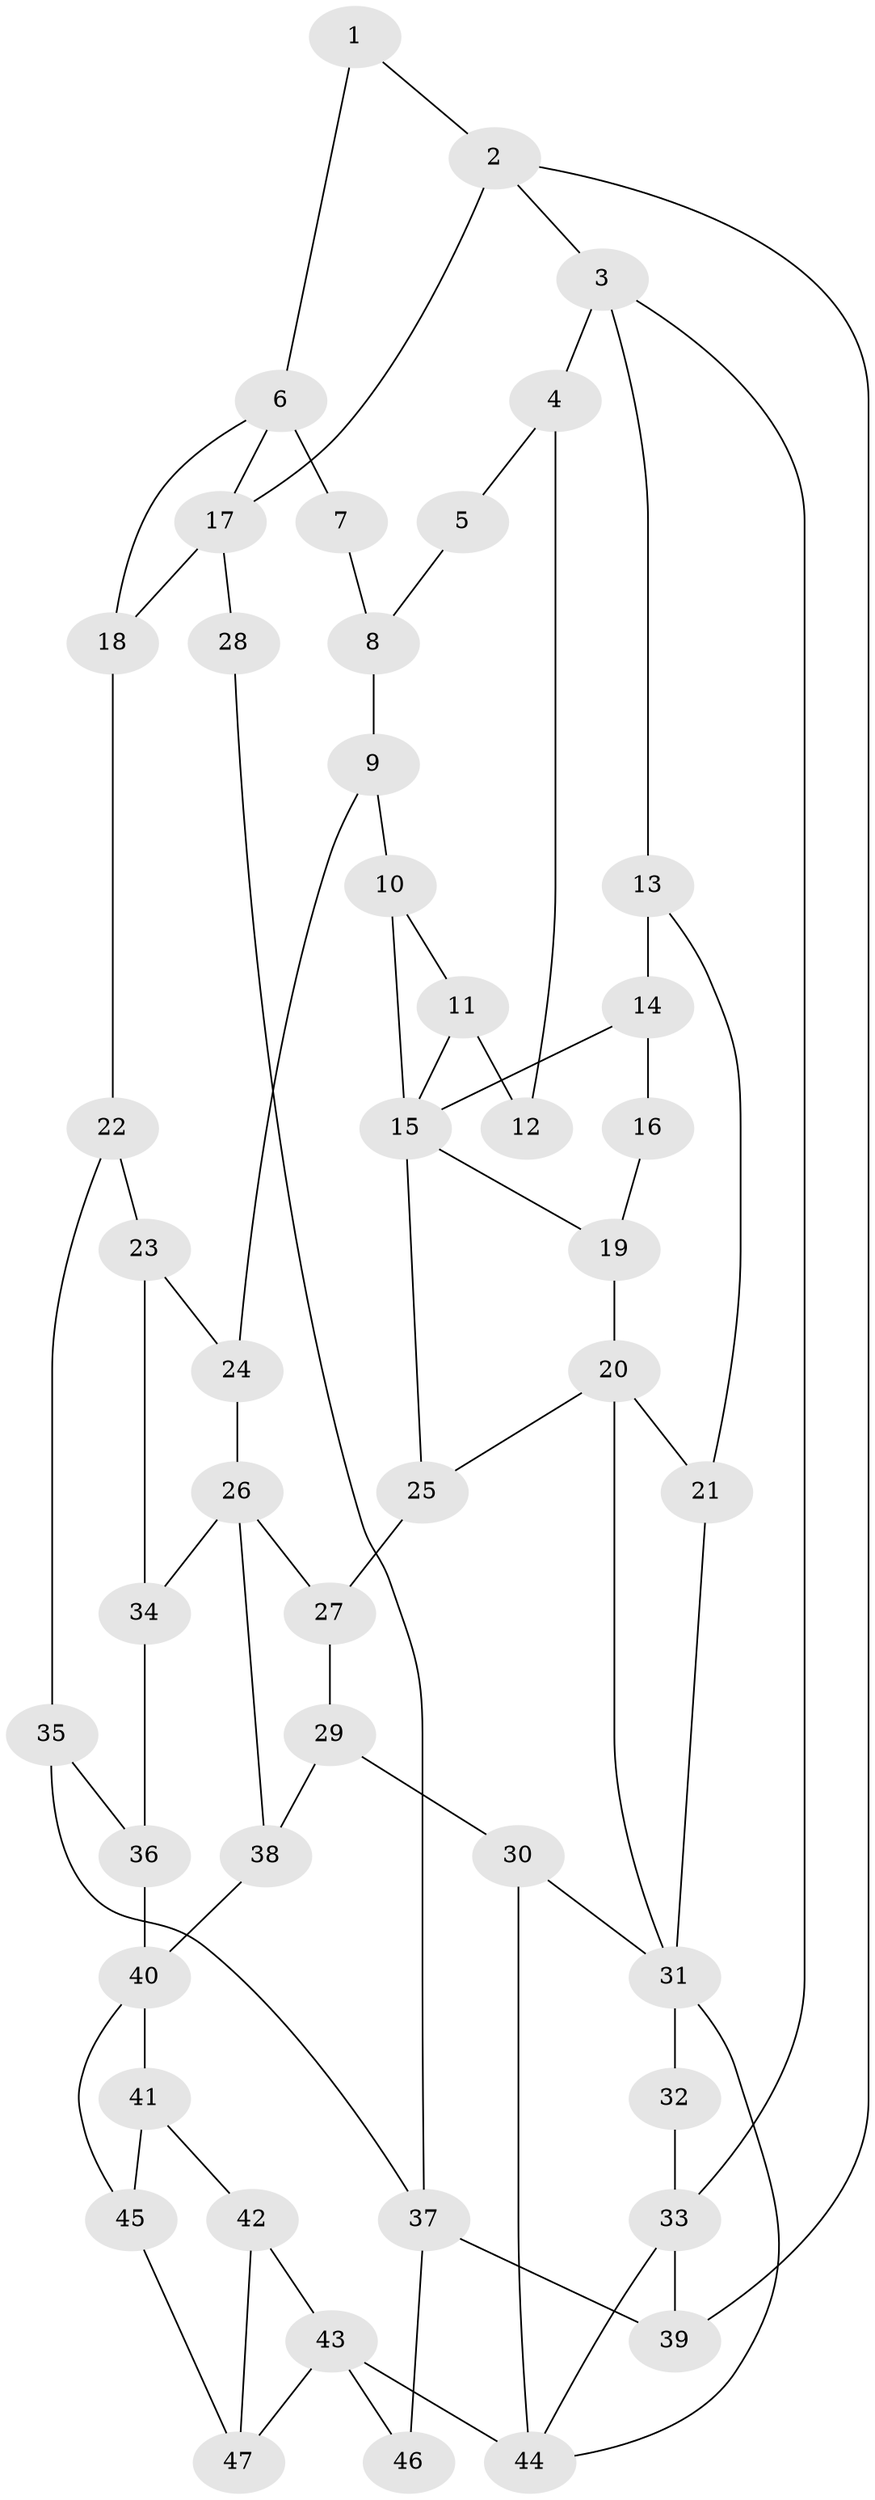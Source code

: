 // original degree distribution, {3: 0.038461538461538464, 6: 0.2692307692307692, 5: 0.4230769230769231, 4: 0.2692307692307692}
// Generated by graph-tools (version 1.1) at 2025/54/03/04/25 22:54:43]
// undirected, 47 vertices, 74 edges
graph export_dot {
  node [color=gray90,style=filled];
  1;
  2;
  3;
  4;
  5;
  6;
  7;
  8;
  9;
  10;
  11;
  12;
  13;
  14;
  15;
  16;
  17;
  18;
  19;
  20;
  21;
  22;
  23;
  24;
  25;
  26;
  27;
  28;
  29;
  30;
  31;
  32;
  33;
  34;
  35;
  36;
  37;
  38;
  39;
  40;
  41;
  42;
  43;
  44;
  45;
  46;
  47;
  1 -- 2 [weight=1.0];
  1 -- 6 [weight=1.0];
  2 -- 3 [weight=1.0];
  2 -- 17 [weight=1.0];
  2 -- 39 [weight=1.0];
  3 -- 4 [weight=1.0];
  3 -- 13 [weight=1.0];
  3 -- 33 [weight=1.0];
  4 -- 5 [weight=1.0];
  4 -- 12 [weight=1.0];
  5 -- 8 [weight=1.0];
  6 -- 7 [weight=2.0];
  6 -- 17 [weight=2.0];
  6 -- 18 [weight=1.0];
  7 -- 8 [weight=1.0];
  8 -- 9 [weight=1.0];
  9 -- 10 [weight=1.0];
  9 -- 24 [weight=1.0];
  10 -- 11 [weight=1.0];
  10 -- 15 [weight=1.0];
  11 -- 12 [weight=1.0];
  11 -- 15 [weight=1.0];
  13 -- 14 [weight=1.0];
  13 -- 21 [weight=1.0];
  14 -- 15 [weight=1.0];
  14 -- 16 [weight=2.0];
  15 -- 19 [weight=1.0];
  15 -- 25 [weight=2.0];
  16 -- 19 [weight=1.0];
  17 -- 18 [weight=1.0];
  17 -- 28 [weight=2.0];
  18 -- 22 [weight=1.0];
  19 -- 20 [weight=1.0];
  20 -- 21 [weight=1.0];
  20 -- 25 [weight=1.0];
  20 -- 31 [weight=1.0];
  21 -- 31 [weight=1.0];
  22 -- 23 [weight=1.0];
  22 -- 35 [weight=1.0];
  23 -- 24 [weight=1.0];
  23 -- 34 [weight=1.0];
  24 -- 26 [weight=1.0];
  25 -- 27 [weight=2.0];
  26 -- 27 [weight=2.0];
  26 -- 34 [weight=1.0];
  26 -- 38 [weight=2.0];
  27 -- 29 [weight=1.0];
  28 -- 37 [weight=1.0];
  29 -- 30 [weight=1.0];
  29 -- 38 [weight=1.0];
  30 -- 31 [weight=1.0];
  30 -- 44 [weight=1.0];
  31 -- 32 [weight=2.0];
  31 -- 44 [weight=1.0];
  32 -- 33 [weight=1.0];
  33 -- 39 [weight=1.0];
  33 -- 44 [weight=1.0];
  34 -- 36 [weight=1.0];
  35 -- 36 [weight=1.0];
  35 -- 37 [weight=1.0];
  36 -- 40 [weight=1.0];
  37 -- 39 [weight=2.0];
  37 -- 46 [weight=2.0];
  38 -- 40 [weight=2.0];
  40 -- 41 [weight=1.0];
  40 -- 45 [weight=1.0];
  41 -- 42 [weight=1.0];
  41 -- 45 [weight=1.0];
  42 -- 43 [weight=1.0];
  42 -- 47 [weight=1.0];
  43 -- 44 [weight=2.0];
  43 -- 46 [weight=1.0];
  43 -- 47 [weight=1.0];
  45 -- 47 [weight=1.0];
}
